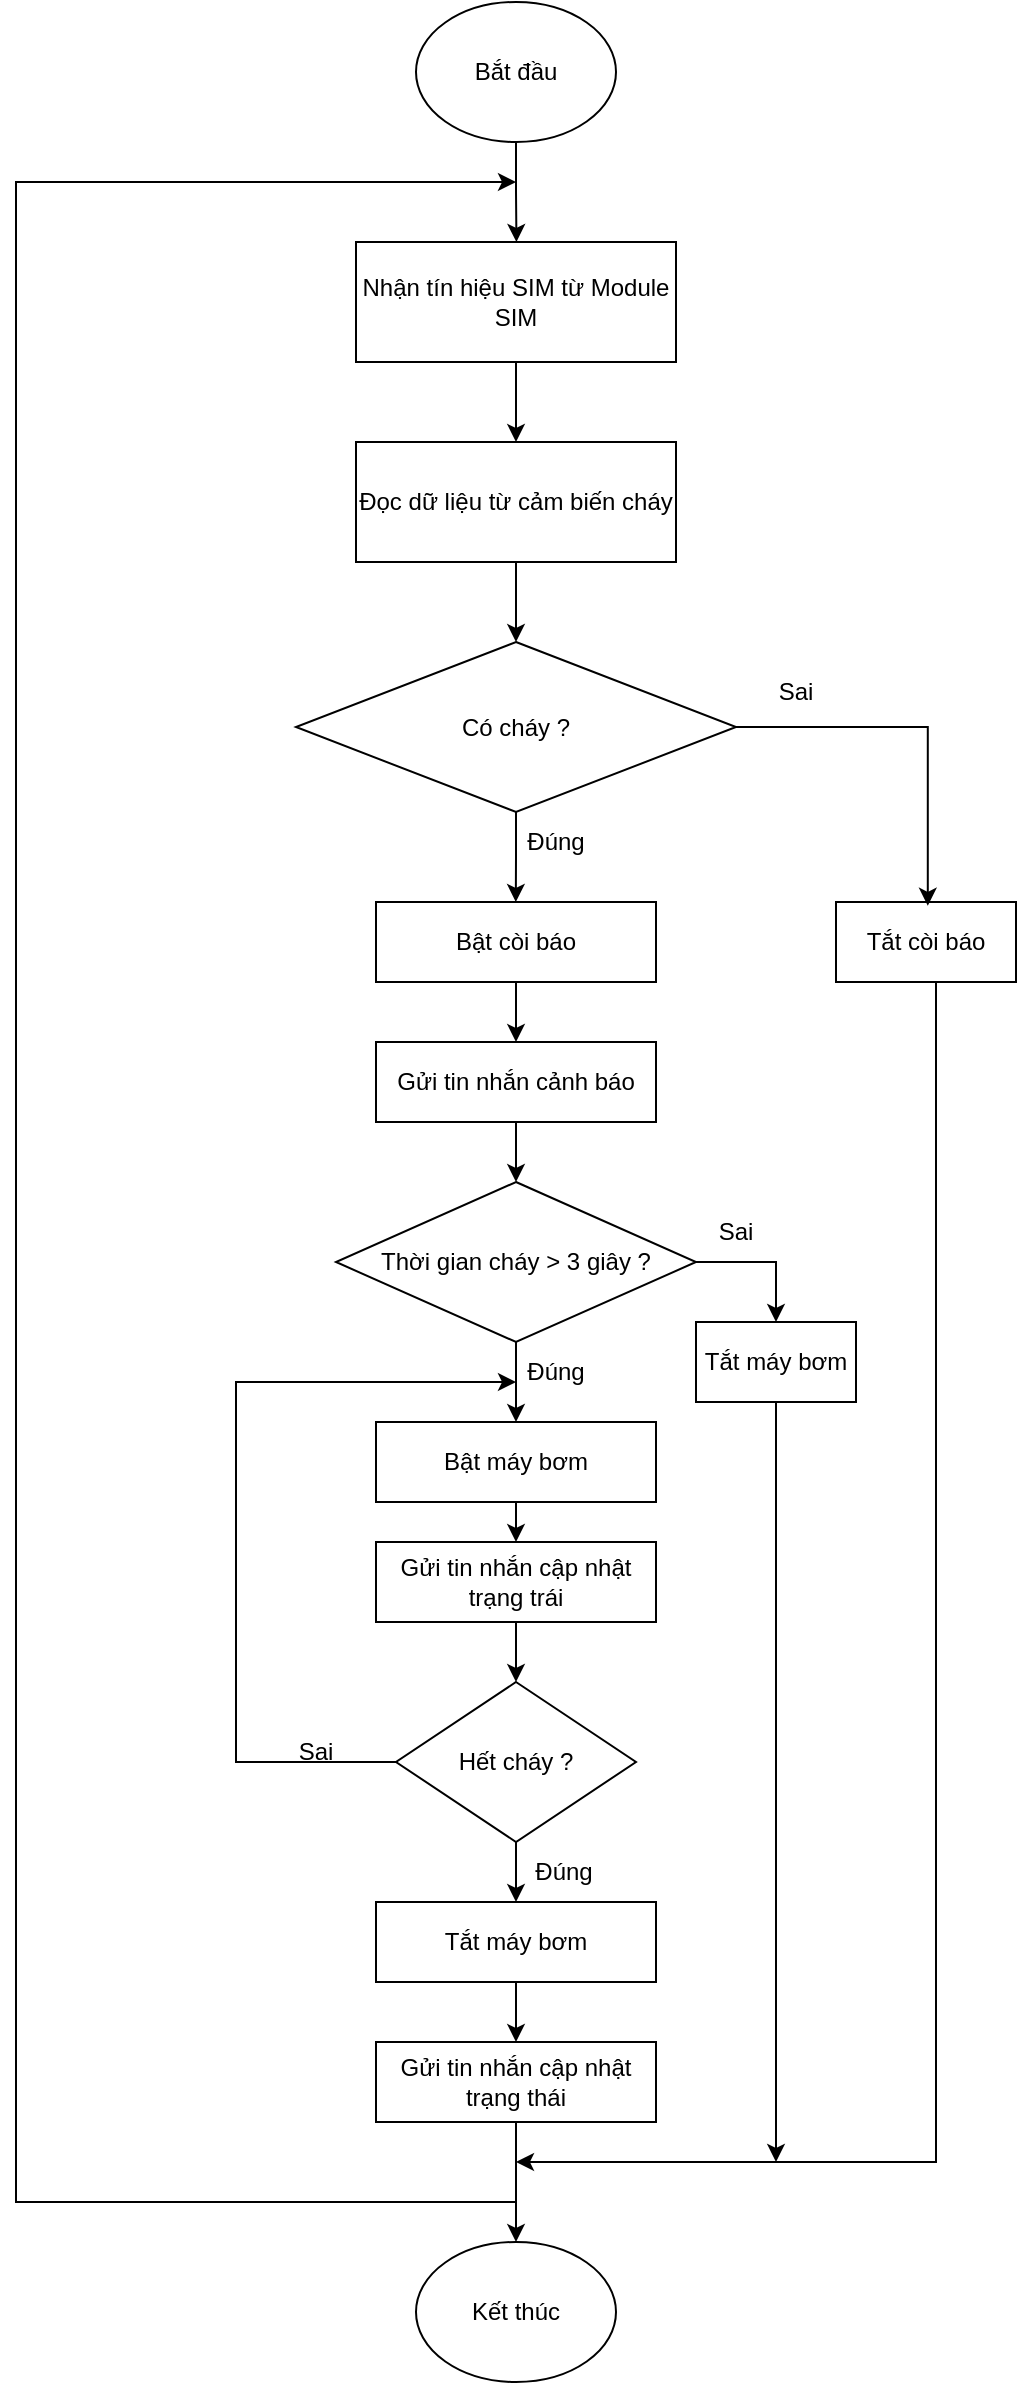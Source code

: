 <mxfile version="24.5.2" type="github">
  <diagram id="C5RBs43oDa-KdzZeNtuy" name="Page-1">
    <mxGraphModel dx="897" dy="469" grid="1" gridSize="10" guides="1" tooltips="1" connect="1" arrows="1" fold="1" page="1" pageScale="1" pageWidth="827" pageHeight="1169" math="0" shadow="0">
      <root>
        <mxCell id="WIyWlLk6GJQsqaUBKTNV-0" />
        <mxCell id="WIyWlLk6GJQsqaUBKTNV-1" parent="WIyWlLk6GJQsqaUBKTNV-0" />
        <mxCell id="X9NlY2EqK_BSnwDNgWu7-51" style="edgeStyle=orthogonalEdgeStyle;rounded=0;orthogonalLoop=1;jettySize=auto;html=1;exitX=0.5;exitY=1;exitDx=0;exitDy=0;" parent="WIyWlLk6GJQsqaUBKTNV-1" source="X9NlY2EqK_BSnwDNgWu7-1" edge="1">
          <mxGeometry relative="1" as="geometry">
            <mxPoint x="360.222" y="120" as="targetPoint" />
          </mxGeometry>
        </mxCell>
        <mxCell id="X9NlY2EqK_BSnwDNgWu7-1" value="Bắt đầu" style="ellipse;whiteSpace=wrap;html=1;" parent="WIyWlLk6GJQsqaUBKTNV-1" vertex="1">
          <mxGeometry x="310" width="100" height="70" as="geometry" />
        </mxCell>
        <mxCell id="X9NlY2EqK_BSnwDNgWu7-55" style="edgeStyle=orthogonalEdgeStyle;rounded=0;orthogonalLoop=1;jettySize=auto;html=1;exitX=0.5;exitY=1;exitDx=0;exitDy=0;" parent="WIyWlLk6GJQsqaUBKTNV-1" source="X9NlY2EqK_BSnwDNgWu7-2" edge="1">
          <mxGeometry relative="1" as="geometry">
            <mxPoint x="359.903" y="450.0" as="targetPoint" />
          </mxGeometry>
        </mxCell>
        <mxCell id="X9NlY2EqK_BSnwDNgWu7-2" value="Có cháy ?" style="rhombus;whiteSpace=wrap;html=1;" parent="WIyWlLk6GJQsqaUBKTNV-1" vertex="1">
          <mxGeometry x="250" y="320" width="220" height="85" as="geometry" />
        </mxCell>
        <mxCell id="X9NlY2EqK_BSnwDNgWu7-4" value="Đúng" style="text;html=1;align=center;verticalAlign=middle;whiteSpace=wrap;rounded=0;" parent="WIyWlLk6GJQsqaUBKTNV-1" vertex="1">
          <mxGeometry x="350" y="405" width="60" height="30" as="geometry" />
        </mxCell>
        <mxCell id="X9NlY2EqK_BSnwDNgWu7-6" value="Sai" style="text;html=1;align=center;verticalAlign=middle;whiteSpace=wrap;rounded=0;" parent="WIyWlLk6GJQsqaUBKTNV-1" vertex="1">
          <mxGeometry x="470" y="330" width="60" height="30" as="geometry" />
        </mxCell>
        <mxCell id="X9NlY2EqK_BSnwDNgWu7-56" style="edgeStyle=orthogonalEdgeStyle;rounded=0;orthogonalLoop=1;jettySize=auto;html=1;exitX=0.5;exitY=1;exitDx=0;exitDy=0;entryX=0.5;entryY=0;entryDx=0;entryDy=0;" parent="WIyWlLk6GJQsqaUBKTNV-1" source="X9NlY2EqK_BSnwDNgWu7-7" target="X9NlY2EqK_BSnwDNgWu7-25" edge="1">
          <mxGeometry relative="1" as="geometry" />
        </mxCell>
        <mxCell id="X9NlY2EqK_BSnwDNgWu7-7" value="Bật còi báo" style="rounded=0;whiteSpace=wrap;html=1;" parent="WIyWlLk6GJQsqaUBKTNV-1" vertex="1">
          <mxGeometry x="290" y="450" width="140" height="40" as="geometry" />
        </mxCell>
        <mxCell id="SCmLz8gvKRF94Fum_c8O-3" style="edgeStyle=orthogonalEdgeStyle;rounded=0;orthogonalLoop=1;jettySize=auto;html=1;exitX=0.5;exitY=1;exitDx=0;exitDy=0;" edge="1" parent="WIyWlLk6GJQsqaUBKTNV-1" source="X9NlY2EqK_BSnwDNgWu7-8">
          <mxGeometry relative="1" as="geometry">
            <mxPoint x="360" y="1079.98" as="targetPoint" />
            <mxPoint x="570" y="499.98" as="sourcePoint" />
            <Array as="points">
              <mxPoint x="570" y="490" />
              <mxPoint x="570" y="1080" />
            </Array>
          </mxGeometry>
        </mxCell>
        <mxCell id="X9NlY2EqK_BSnwDNgWu7-8" value="Tắt còi báo" style="rounded=0;whiteSpace=wrap;html=1;" parent="WIyWlLk6GJQsqaUBKTNV-1" vertex="1">
          <mxGeometry x="520" y="450" width="90" height="40" as="geometry" />
        </mxCell>
        <mxCell id="X9NlY2EqK_BSnwDNgWu7-64" style="edgeStyle=orthogonalEdgeStyle;rounded=0;orthogonalLoop=1;jettySize=auto;html=1;exitX=0.5;exitY=1;exitDx=0;exitDy=0;entryX=0.5;entryY=0;entryDx=0;entryDy=0;" parent="WIyWlLk6GJQsqaUBKTNV-1" source="X9NlY2EqK_BSnwDNgWu7-10" target="X9NlY2EqK_BSnwDNgWu7-13" edge="1">
          <mxGeometry relative="1" as="geometry" />
        </mxCell>
        <mxCell id="X9NlY2EqK_BSnwDNgWu7-10" value="Thời gian cháy &amp;gt; 3 giây ?" style="rhombus;whiteSpace=wrap;html=1;" parent="WIyWlLk6GJQsqaUBKTNV-1" vertex="1">
          <mxGeometry x="270" y="590" width="180" height="80" as="geometry" />
        </mxCell>
        <mxCell id="X9NlY2EqK_BSnwDNgWu7-60" style="edgeStyle=orthogonalEdgeStyle;rounded=0;orthogonalLoop=1;jettySize=auto;html=1;exitX=0.5;exitY=1;exitDx=0;exitDy=0;entryX=0.5;entryY=0;entryDx=0;entryDy=0;" parent="WIyWlLk6GJQsqaUBKTNV-1" source="X9NlY2EqK_BSnwDNgWu7-13" target="X9NlY2EqK_BSnwDNgWu7-41" edge="1">
          <mxGeometry relative="1" as="geometry" />
        </mxCell>
        <mxCell id="X9NlY2EqK_BSnwDNgWu7-13" value="Bật máy bơm" style="rounded=0;whiteSpace=wrap;html=1;" parent="WIyWlLk6GJQsqaUBKTNV-1" vertex="1">
          <mxGeometry x="290" y="710" width="140" height="40" as="geometry" />
        </mxCell>
        <mxCell id="X9NlY2EqK_BSnwDNgWu7-17" value="Kết thúc" style="ellipse;whiteSpace=wrap;html=1;" parent="WIyWlLk6GJQsqaUBKTNV-1" vertex="1">
          <mxGeometry x="310" y="1120" width="100" height="70" as="geometry" />
        </mxCell>
        <mxCell id="X9NlY2EqK_BSnwDNgWu7-49" value="" style="edgeStyle=orthogonalEdgeStyle;rounded=0;orthogonalLoop=1;jettySize=auto;html=1;" parent="WIyWlLk6GJQsqaUBKTNV-1" source="X9NlY2EqK_BSnwDNgWu7-18" edge="1">
          <mxGeometry relative="1" as="geometry">
            <mxPoint x="360" y="320" as="targetPoint" />
          </mxGeometry>
        </mxCell>
        <mxCell id="X9NlY2EqK_BSnwDNgWu7-18" value="Đọc dữ liệu từ cảm biến cháy" style="rounded=0;whiteSpace=wrap;html=1;" parent="WIyWlLk6GJQsqaUBKTNV-1" vertex="1">
          <mxGeometry x="280" y="220" width="160" height="60" as="geometry" />
        </mxCell>
        <mxCell id="X9NlY2EqK_BSnwDNgWu7-21" value="Nhận tín hiệu SIM từ Module SIM" style="rounded=0;whiteSpace=wrap;html=1;" parent="WIyWlLk6GJQsqaUBKTNV-1" vertex="1">
          <mxGeometry x="280" y="120" width="160" height="60" as="geometry" />
        </mxCell>
        <mxCell id="X9NlY2EqK_BSnwDNgWu7-23" value="" style="endArrow=classic;html=1;rounded=0;exitX=0.5;exitY=1;exitDx=0;exitDy=0;" parent="WIyWlLk6GJQsqaUBKTNV-1" source="X9NlY2EqK_BSnwDNgWu7-21" edge="1">
          <mxGeometry width="50" height="50" relative="1" as="geometry">
            <mxPoint x="390" y="270" as="sourcePoint" />
            <mxPoint x="360" y="220" as="targetPoint" />
          </mxGeometry>
        </mxCell>
        <mxCell id="X9NlY2EqK_BSnwDNgWu7-25" value="Gửi tin nhắn cảnh báo" style="rounded=0;whiteSpace=wrap;html=1;" parent="WIyWlLk6GJQsqaUBKTNV-1" vertex="1">
          <mxGeometry x="290" y="520" width="140" height="40" as="geometry" />
        </mxCell>
        <mxCell id="X9NlY2EqK_BSnwDNgWu7-28" value="Đúng" style="text;html=1;align=center;verticalAlign=middle;whiteSpace=wrap;rounded=0;" parent="WIyWlLk6GJQsqaUBKTNV-1" vertex="1">
          <mxGeometry x="350" y="670" width="60" height="30" as="geometry" />
        </mxCell>
        <mxCell id="SCmLz8gvKRF94Fum_c8O-4" style="edgeStyle=orthogonalEdgeStyle;rounded=0;orthogonalLoop=1;jettySize=auto;html=1;" edge="1" parent="WIyWlLk6GJQsqaUBKTNV-1" source="X9NlY2EqK_BSnwDNgWu7-29">
          <mxGeometry relative="1" as="geometry">
            <mxPoint x="490" y="1080" as="targetPoint" />
          </mxGeometry>
        </mxCell>
        <mxCell id="X9NlY2EqK_BSnwDNgWu7-29" value="Tắt máy bơm" style="rounded=0;whiteSpace=wrap;html=1;" parent="WIyWlLk6GJQsqaUBKTNV-1" vertex="1">
          <mxGeometry x="450" y="660" width="80" height="40" as="geometry" />
        </mxCell>
        <mxCell id="X9NlY2EqK_BSnwDNgWu7-30" value="" style="endArrow=classic;html=1;rounded=0;exitX=1;exitY=0.5;exitDx=0;exitDy=0;entryX=0.5;entryY=0;entryDx=0;entryDy=0;" parent="WIyWlLk6GJQsqaUBKTNV-1" source="X9NlY2EqK_BSnwDNgWu7-10" target="X9NlY2EqK_BSnwDNgWu7-29" edge="1">
          <mxGeometry width="50" height="50" relative="1" as="geometry">
            <mxPoint x="390" y="800" as="sourcePoint" />
            <mxPoint x="440" y="750" as="targetPoint" />
            <Array as="points">
              <mxPoint x="490" y="630" />
            </Array>
          </mxGeometry>
        </mxCell>
        <mxCell id="X9NlY2EqK_BSnwDNgWu7-31" value="Sai" style="text;html=1;align=center;verticalAlign=middle;whiteSpace=wrap;rounded=0;" parent="WIyWlLk6GJQsqaUBKTNV-1" vertex="1">
          <mxGeometry x="440" y="600" width="60" height="30" as="geometry" />
        </mxCell>
        <mxCell id="X9NlY2EqK_BSnwDNgWu7-61" style="edgeStyle=orthogonalEdgeStyle;rounded=0;orthogonalLoop=1;jettySize=auto;html=1;exitX=0.5;exitY=1;exitDx=0;exitDy=0;entryX=0.5;entryY=0;entryDx=0;entryDy=0;" parent="WIyWlLk6GJQsqaUBKTNV-1" source="X9NlY2EqK_BSnwDNgWu7-32" target="X9NlY2EqK_BSnwDNgWu7-34" edge="1">
          <mxGeometry relative="1" as="geometry" />
        </mxCell>
        <mxCell id="X9NlY2EqK_BSnwDNgWu7-67" style="edgeStyle=orthogonalEdgeStyle;rounded=0;orthogonalLoop=1;jettySize=auto;html=1;exitX=0;exitY=0.5;exitDx=0;exitDy=0;" parent="WIyWlLk6GJQsqaUBKTNV-1" edge="1">
          <mxGeometry relative="1" as="geometry">
            <mxPoint x="360" y="690" as="targetPoint" />
            <mxPoint x="305.0" y="880" as="sourcePoint" />
            <Array as="points">
              <mxPoint x="220" y="880" />
              <mxPoint x="220" y="690" />
            </Array>
          </mxGeometry>
        </mxCell>
        <mxCell id="X9NlY2EqK_BSnwDNgWu7-32" value="Hết cháy ?" style="rhombus;whiteSpace=wrap;html=1;" parent="WIyWlLk6GJQsqaUBKTNV-1" vertex="1">
          <mxGeometry x="300" y="840" width="120" height="80" as="geometry" />
        </mxCell>
        <mxCell id="X9NlY2EqK_BSnwDNgWu7-68" style="edgeStyle=orthogonalEdgeStyle;rounded=0;orthogonalLoop=1;jettySize=auto;html=1;exitX=0.5;exitY=1;exitDx=0;exitDy=0;entryX=0.5;entryY=0;entryDx=0;entryDy=0;" parent="WIyWlLk6GJQsqaUBKTNV-1" source="X9NlY2EqK_BSnwDNgWu7-34" target="X9NlY2EqK_BSnwDNgWu7-43" edge="1">
          <mxGeometry relative="1" as="geometry" />
        </mxCell>
        <mxCell id="X9NlY2EqK_BSnwDNgWu7-34" value="Tắt máy bơm" style="rounded=0;whiteSpace=wrap;html=1;" parent="WIyWlLk6GJQsqaUBKTNV-1" vertex="1">
          <mxGeometry x="290" y="950" width="140" height="40" as="geometry" />
        </mxCell>
        <mxCell id="X9NlY2EqK_BSnwDNgWu7-36" value="Đúng" style="text;html=1;align=center;verticalAlign=middle;whiteSpace=wrap;rounded=0;" parent="WIyWlLk6GJQsqaUBKTNV-1" vertex="1">
          <mxGeometry x="354" y="920" width="60" height="30" as="geometry" />
        </mxCell>
        <mxCell id="X9NlY2EqK_BSnwDNgWu7-38" value="Sai" style="text;html=1;align=center;verticalAlign=middle;whiteSpace=wrap;rounded=0;" parent="WIyWlLk6GJQsqaUBKTNV-1" vertex="1">
          <mxGeometry x="230" y="860" width="60" height="30" as="geometry" />
        </mxCell>
        <mxCell id="X9NlY2EqK_BSnwDNgWu7-40" value="" style="endArrow=classic;html=1;rounded=0;exitX=0.5;exitY=1;exitDx=0;exitDy=0;" parent="WIyWlLk6GJQsqaUBKTNV-1" source="X9NlY2EqK_BSnwDNgWu7-25" edge="1">
          <mxGeometry width="50" height="50" relative="1" as="geometry">
            <mxPoint x="320" y="760" as="sourcePoint" />
            <mxPoint x="360" y="590" as="targetPoint" />
          </mxGeometry>
        </mxCell>
        <mxCell id="X9NlY2EqK_BSnwDNgWu7-46" style="edgeStyle=orthogonalEdgeStyle;rounded=0;orthogonalLoop=1;jettySize=auto;html=1;exitX=0.5;exitY=1;exitDx=0;exitDy=0;entryX=0.5;entryY=0;entryDx=0;entryDy=0;" parent="WIyWlLk6GJQsqaUBKTNV-1" source="X9NlY2EqK_BSnwDNgWu7-41" target="X9NlY2EqK_BSnwDNgWu7-32" edge="1">
          <mxGeometry relative="1" as="geometry" />
        </mxCell>
        <mxCell id="X9NlY2EqK_BSnwDNgWu7-41" value="Gửi tin nhắn cập nhật trạng trái" style="rounded=0;whiteSpace=wrap;html=1;" parent="WIyWlLk6GJQsqaUBKTNV-1" vertex="1">
          <mxGeometry x="290" y="770" width="140" height="40" as="geometry" />
        </mxCell>
        <mxCell id="X9NlY2EqK_BSnwDNgWu7-70" style="edgeStyle=orthogonalEdgeStyle;rounded=0;orthogonalLoop=1;jettySize=auto;html=1;exitX=0.5;exitY=1;exitDx=0;exitDy=0;entryX=0.5;entryY=0;entryDx=0;entryDy=0;" parent="WIyWlLk6GJQsqaUBKTNV-1" source="X9NlY2EqK_BSnwDNgWu7-43" target="X9NlY2EqK_BSnwDNgWu7-17" edge="1">
          <mxGeometry relative="1" as="geometry" />
        </mxCell>
        <mxCell id="X9NlY2EqK_BSnwDNgWu7-43" value="Gửi tin nhắn cập nhật trạng thái" style="rounded=0;whiteSpace=wrap;html=1;" parent="WIyWlLk6GJQsqaUBKTNV-1" vertex="1">
          <mxGeometry x="290" y="1020" width="140" height="40" as="geometry" />
        </mxCell>
        <mxCell id="X9NlY2EqK_BSnwDNgWu7-57" style="edgeStyle=orthogonalEdgeStyle;rounded=0;orthogonalLoop=1;jettySize=auto;html=1;exitX=1;exitY=0.5;exitDx=0;exitDy=0;entryX=0.51;entryY=0.047;entryDx=0;entryDy=0;entryPerimeter=0;" parent="WIyWlLk6GJQsqaUBKTNV-1" source="X9NlY2EqK_BSnwDNgWu7-2" target="X9NlY2EqK_BSnwDNgWu7-8" edge="1">
          <mxGeometry relative="1" as="geometry" />
        </mxCell>
        <mxCell id="SCmLz8gvKRF94Fum_c8O-5" value="" style="endArrow=classic;html=1;rounded=0;" edge="1" parent="WIyWlLk6GJQsqaUBKTNV-1">
          <mxGeometry width="50" height="50" relative="1" as="geometry">
            <mxPoint x="360" y="1100" as="sourcePoint" />
            <mxPoint x="360" y="90" as="targetPoint" />
            <Array as="points">
              <mxPoint x="110" y="1100" />
              <mxPoint x="110" y="600" />
              <mxPoint x="110" y="90" />
            </Array>
          </mxGeometry>
        </mxCell>
      </root>
    </mxGraphModel>
  </diagram>
</mxfile>
